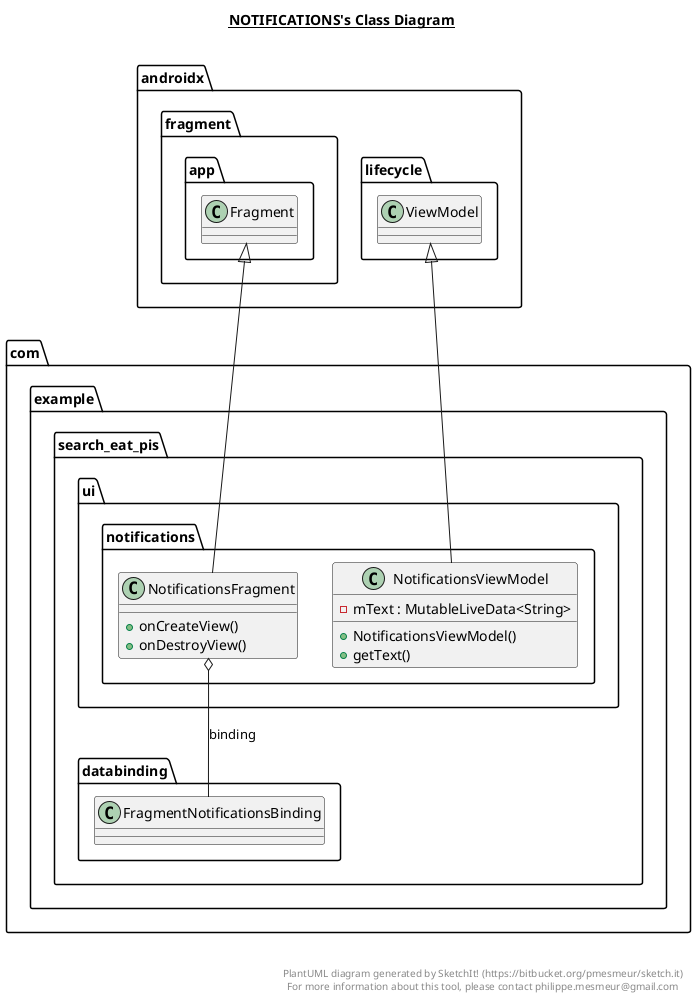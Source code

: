 @startuml

title __NOTIFICATIONS's Class Diagram__\n

  namespace com.example.search_eat_pis {
    namespace ui.notifications {
      class com.example.search_eat_pis.ui.notifications.NotificationsFragment {
          + onCreateView()
          + onDestroyView()
      }
    }
  }
  

  namespace com.example.search_eat_pis {
    namespace ui.notifications {
      class com.example.search_eat_pis.ui.notifications.NotificationsViewModel {
          - mText : MutableLiveData<String>
          + NotificationsViewModel()
          + getText()
      }
    }
  }
  

  com.example.search_eat_pis.ui.notifications.NotificationsFragment -up-|> androidx.fragment.app.Fragment
  com.example.search_eat_pis.ui.notifications.NotificationsFragment o-- com.example.search_eat_pis.databinding.FragmentNotificationsBinding : binding
  com.example.search_eat_pis.ui.notifications.NotificationsViewModel -up-|> androidx.lifecycle.ViewModel


right footer


PlantUML diagram generated by SketchIt! (https://bitbucket.org/pmesmeur/sketch.it)
For more information about this tool, please contact philippe.mesmeur@gmail.com
endfooter

@enduml
